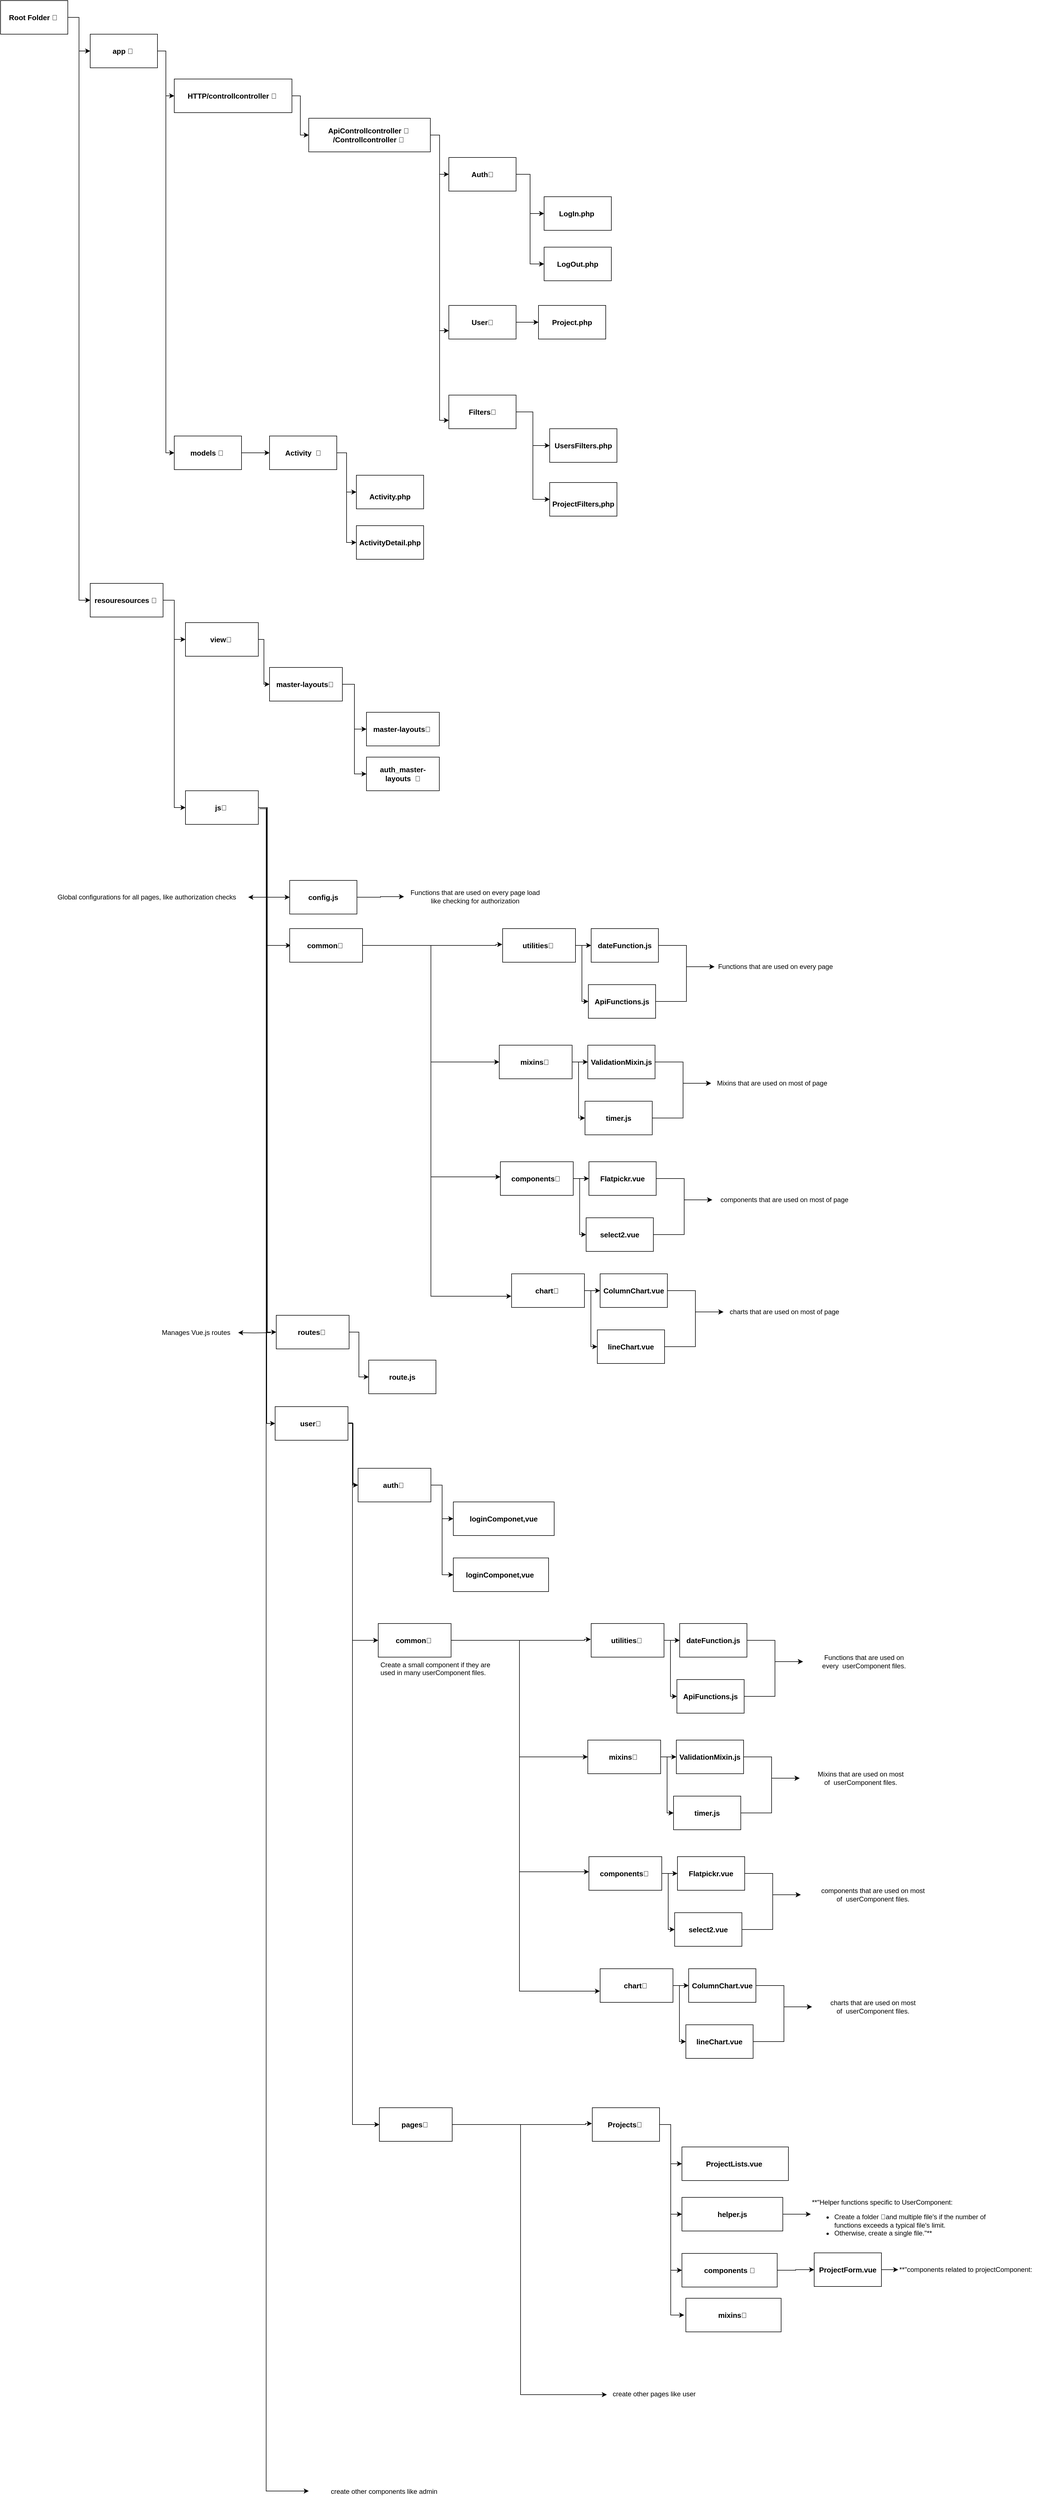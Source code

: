 <mxfile version="26.0.8">
  <diagram id="prtHgNgQTEPvFCAcTncT" name="Page-1">
    <mxGraphModel dx="5400" dy="1114" grid="1" gridSize="2" guides="1" tooltips="1" connect="1" arrows="1" fold="1" page="1" pageScale="1" pageWidth="3300" pageHeight="4681" math="0" shadow="0">
      <root>
        <mxCell id="0" />
        <mxCell id="1" parent="0" />
        <mxCell id="lq_KwzALy4mEFFKOUM1--133" value="&lt;span&gt;&lt;font&gt;Root Folder 📂&amp;nbsp;&lt;/font&gt;&lt;/span&gt;" style="rounded=0;whiteSpace=wrap;html=1;fontStyle=1;fontSize=13;" parent="1" vertex="1">
          <mxGeometry x="-3144" y="40" width="120" height="60" as="geometry" />
        </mxCell>
        <mxCell id="lq_KwzALy4mEFFKOUM1--134" value="" style="edgeStyle=elbowEdgeStyle;rounded=0;orthogonalLoop=1;jettySize=auto;html=1;fontStyle=1;fontSize=13;" parent="1" source="lq_KwzALy4mEFFKOUM1--133" target="lq_KwzALy4mEFFKOUM1--135" edge="1">
          <mxGeometry relative="1" as="geometry" />
        </mxCell>
        <mxCell id="lq_KwzALy4mEFFKOUM1--135" value="&lt;span&gt;&lt;font&gt;app 📂&amp;nbsp;&lt;/font&gt;&lt;/span&gt;" style="rounded=0;whiteSpace=wrap;html=1;fontStyle=1;fontSize=13;" parent="1" vertex="1">
          <mxGeometry x="-2984" y="100" width="120" height="60" as="geometry" />
        </mxCell>
        <mxCell id="lq_KwzALy4mEFFKOUM1--136" value="" style="edgeStyle=elbowEdgeStyle;rounded=0;orthogonalLoop=1;jettySize=auto;html=1;fontStyle=1;fontSize=13;" parent="1" source="lq_KwzALy4mEFFKOUM1--133" target="lq_KwzALy4mEFFKOUM1--137" edge="1">
          <mxGeometry relative="1" as="geometry" />
        </mxCell>
        <mxCell id="lq_KwzALy4mEFFKOUM1--137" value="&lt;span&gt;&lt;font&gt;resouresources 📂&amp;nbsp;&lt;/font&gt;&lt;/span&gt;" style="rounded=0;whiteSpace=wrap;html=1;fontStyle=1;fontSize=13;" parent="1" vertex="1">
          <mxGeometry x="-2984" y="1080" width="130" height="60" as="geometry" />
        </mxCell>
        <mxCell id="lq_KwzALy4mEFFKOUM1--138" value="" style="edgeStyle=elbowEdgeStyle;rounded=0;orthogonalLoop=1;jettySize=auto;html=1;fontStyle=1;fontSize=13;" parent="1" source="lq_KwzALy4mEFFKOUM1--135" target="lq_KwzALy4mEFFKOUM1--139" edge="1">
          <mxGeometry relative="1" as="geometry">
            <mxPoint x="-1896" y="760" as="sourcePoint" />
          </mxGeometry>
        </mxCell>
        <mxCell id="lq_KwzALy4mEFFKOUM1--139" value="&lt;span&gt;&lt;font&gt;HTTP/controllcontroller 📂&amp;nbsp;&lt;/font&gt;&lt;/span&gt;" style="rounded=0;whiteSpace=wrap;html=1;fontStyle=1;fontSize=13;" parent="1" vertex="1">
          <mxGeometry x="-2834" y="180" width="210" height="60" as="geometry" />
        </mxCell>
        <mxCell id="lq_KwzALy4mEFFKOUM1--140" value="" style="edgeStyle=elbowEdgeStyle;rounded=0;orthogonalLoop=1;jettySize=auto;html=1;fontStyle=1;fontSize=13;" parent="1" source="lq_KwzALy4mEFFKOUM1--135" target="lq_KwzALy4mEFFKOUM1--142" edge="1">
          <mxGeometry relative="1" as="geometry">
            <mxPoint x="-1809" y="760" as="sourcePoint" />
          </mxGeometry>
        </mxCell>
        <mxCell id="lq_KwzALy4mEFFKOUM1--141" value="" style="edgeStyle=orthogonalEdgeStyle;rounded=0;orthogonalLoop=1;jettySize=auto;html=1;fontStyle=1;fontSize=13;" parent="1" source="lq_KwzALy4mEFFKOUM1--142" target="lq_KwzALy4mEFFKOUM1--174" edge="1">
          <mxGeometry relative="1" as="geometry" />
        </mxCell>
        <mxCell id="lq_KwzALy4mEFFKOUM1--142" value="&lt;span&gt;&lt;font&gt;models 📂&amp;nbsp;&lt;/font&gt;&lt;/span&gt;" style="rounded=0;whiteSpace=wrap;html=1;fontStyle=1;fontSize=13;" parent="1" vertex="1">
          <mxGeometry x="-2834" y="817" width="120" height="60" as="geometry" />
        </mxCell>
        <mxCell id="lq_KwzALy4mEFFKOUM1--143" value="" style="edgeStyle=elbowEdgeStyle;rounded=0;orthogonalLoop=1;jettySize=auto;html=1;fontStyle=1;fontSize=13;" parent="1" source="lq_KwzALy4mEFFKOUM1--137" target="lq_KwzALy4mEFFKOUM1--144" edge="1">
          <mxGeometry relative="1" as="geometry">
            <mxPoint x="-1689" y="760" as="sourcePoint" />
          </mxGeometry>
        </mxCell>
        <mxCell id="uV1UAqFPhxOBvdPx5qt4-15" value="" style="edgeStyle=elbowEdgeStyle;rounded=0;orthogonalLoop=1;jettySize=auto;html=1;fontStyle=1;fontSize=13;" parent="1" source="lq_KwzALy4mEFFKOUM1--144" target="uV1UAqFPhxOBvdPx5qt4-14" edge="1">
          <mxGeometry relative="1" as="geometry">
            <Array as="points">
              <mxPoint x="-2668" y="1562" />
            </Array>
          </mxGeometry>
        </mxCell>
        <mxCell id="lq_KwzALy4mEFFKOUM1--144" value="&lt;span&gt;&lt;font&gt;js📂&amp;nbsp;&lt;/font&gt;&lt;/span&gt;" style="rounded=0;whiteSpace=wrap;html=1;fontStyle=1;fontSize=13;" parent="1" vertex="1">
          <mxGeometry x="-2814" y="1450" width="130" height="60" as="geometry" />
        </mxCell>
        <mxCell id="lq_KwzALy4mEFFKOUM1--145" value="" style="edgeStyle=elbowEdgeStyle;rounded=0;orthogonalLoop=1;jettySize=auto;html=1;fontStyle=1;fontSize=13;" parent="1" source="lq_KwzALy4mEFFKOUM1--137" target="lq_KwzALy4mEFFKOUM1--146" edge="1">
          <mxGeometry relative="1" as="geometry">
            <mxPoint x="-1689" y="760" as="sourcePoint" />
          </mxGeometry>
        </mxCell>
        <mxCell id="lq_KwzALy4mEFFKOUM1--146" value="&lt;span&gt;&lt;font&gt;view📂&amp;nbsp;&lt;/font&gt;&lt;/span&gt;" style="rounded=0;whiteSpace=wrap;html=1;fontStyle=1;fontSize=13;" parent="1" vertex="1">
          <mxGeometry x="-2814" y="1150" width="130" height="60" as="geometry" />
        </mxCell>
        <mxCell id="lq_KwzALy4mEFFKOUM1--147" value="" style="edgeStyle=elbowEdgeStyle;rounded=0;orthogonalLoop=1;jettySize=auto;html=1;fontStyle=1;fontSize=13;" parent="1" source="lq_KwzALy4mEFFKOUM1--146" target="lq_KwzALy4mEFFKOUM1--148" edge="1">
          <mxGeometry relative="1" as="geometry">
            <mxPoint x="-1464" y="840" as="sourcePoint" />
          </mxGeometry>
        </mxCell>
        <mxCell id="lq_KwzALy4mEFFKOUM1--148" value="&lt;span&gt;&lt;font&gt;master-layouts📂&amp;nbsp;&lt;/font&gt;&lt;/span&gt;" style="rounded=0;whiteSpace=wrap;html=1;fontStyle=1;fontSize=13;" parent="1" vertex="1">
          <mxGeometry x="-2664" y="1230" width="130" height="60" as="geometry" />
        </mxCell>
        <mxCell id="lq_KwzALy4mEFFKOUM1--149" value="" style="edgeStyle=elbowEdgeStyle;rounded=0;orthogonalLoop=1;jettySize=auto;html=1;fontStyle=1;fontSize=13;" parent="1" source="lq_KwzALy4mEFFKOUM1--148" target="lq_KwzALy4mEFFKOUM1--150" edge="1">
          <mxGeometry relative="1" as="geometry">
            <mxPoint x="-1386" y="970" as="sourcePoint" />
          </mxGeometry>
        </mxCell>
        <mxCell id="lq_KwzALy4mEFFKOUM1--150" value="&lt;span&gt;&lt;font&gt;auth_master-layouts&amp;nbsp;&amp;nbsp;&lt;/font&gt;&lt;/span&gt;&lt;span&gt;&lt;font&gt;📂&lt;/font&gt;&lt;/span&gt;" style="rounded=0;whiteSpace=wrap;html=1;fontStyle=1;fontSize=13;" parent="1" vertex="1">
          <mxGeometry x="-2491" y="1390" width="130" height="60" as="geometry" />
        </mxCell>
        <mxCell id="lq_KwzALy4mEFFKOUM1--151" value="" style="edgeStyle=elbowEdgeStyle;rounded=0;orthogonalLoop=1;jettySize=auto;html=1;fontStyle=1;fontSize=13;" parent="1" source="lq_KwzALy4mEFFKOUM1--148" target="lq_KwzALy4mEFFKOUM1--152" edge="1">
          <mxGeometry relative="1" as="geometry">
            <mxPoint x="-1386" y="970" as="sourcePoint" />
          </mxGeometry>
        </mxCell>
        <mxCell id="lq_KwzALy4mEFFKOUM1--152" value="&lt;span&gt;&lt;font&gt;master-layouts📂&amp;nbsp;&lt;/font&gt;&lt;/span&gt;" style="rounded=0;whiteSpace=wrap;html=1;fontStyle=1;fontSize=13;" parent="1" vertex="1">
          <mxGeometry x="-2491" y="1310" width="130" height="60" as="geometry" />
        </mxCell>
        <mxCell id="lq_KwzALy4mEFFKOUM1--153" value="" style="edgeStyle=elbowEdgeStyle;rounded=0;orthogonalLoop=1;jettySize=auto;html=1;fontStyle=1;fontSize=13;" parent="1" source="lq_KwzALy4mEFFKOUM1--144" target="lq_KwzALy4mEFFKOUM1--155" edge="1">
          <mxGeometry relative="1" as="geometry">
            <mxPoint x="-1014" y="820" as="sourcePoint" />
          </mxGeometry>
        </mxCell>
        <mxCell id="lq_KwzALy4mEFFKOUM1--155" value="&lt;span&gt;&lt;font&gt;user📂&amp;nbsp;&lt;/font&gt;&lt;/span&gt;" style="rounded=0;whiteSpace=wrap;html=1;fontStyle=1;fontSize=13;" parent="1" vertex="1">
          <mxGeometry x="-2654" y="2549" width="130" height="60" as="geometry" />
        </mxCell>
        <mxCell id="lq_KwzALy4mEFFKOUM1--156" value="" style="edgeStyle=elbowEdgeStyle;rounded=0;orthogonalLoop=1;jettySize=auto;html=1;exitX=1;exitY=0.5;exitDx=0;exitDy=0;fontStyle=1;fontSize=13;" parent="1" source="lq_KwzALy4mEFFKOUM1--144" target="lq_KwzALy4mEFFKOUM1--158" edge="1">
          <mxGeometry relative="1" as="geometry">
            <mxPoint x="-1014" y="820" as="sourcePoint" />
          </mxGeometry>
        </mxCell>
        <mxCell id="lq_KwzALy4mEFFKOUM1--157" value="" style="edgeStyle=elbowEdgeStyle;rounded=0;orthogonalLoop=1;jettySize=auto;html=1;fontStyle=1;fontSize=13;" parent="1" source="lq_KwzALy4mEFFKOUM1--158" target="lq_KwzALy4mEFFKOUM1--195" edge="1">
          <mxGeometry relative="1" as="geometry" />
        </mxCell>
        <mxCell id="lq_KwzALy4mEFFKOUM1--158" value="&lt;span&gt;&lt;font&gt;routes📂&amp;nbsp;&lt;/font&gt;&lt;/span&gt;" style="rounded=0;whiteSpace=wrap;html=1;fontStyle=1;fontSize=13;" parent="1" vertex="1">
          <mxGeometry x="-2652" y="2386" width="130" height="60" as="geometry" />
        </mxCell>
        <mxCell id="lq_KwzALy4mEFFKOUM1--160" value="" style="edgeStyle=elbowEdgeStyle;rounded=0;orthogonalLoop=1;jettySize=auto;html=1;fontStyle=1;fontSize=13;" parent="1" source="lq_KwzALy4mEFFKOUM1--161" target="lq_KwzALy4mEFFKOUM1--196" edge="1">
          <mxGeometry relative="1" as="geometry" />
        </mxCell>
        <mxCell id="lq_KwzALy4mEFFKOUM1--162" value="" style="edgeStyle=elbowEdgeStyle;rounded=0;orthogonalLoop=1;jettySize=auto;html=1;fontStyle=1;fontSize=13;" parent="1" source="lq_KwzALy4mEFFKOUM1--155" target="lq_KwzALy4mEFFKOUM1--164" edge="1">
          <mxGeometry relative="1" as="geometry">
            <mxPoint x="-2573" y="3149" as="sourcePoint" />
          </mxGeometry>
        </mxCell>
        <mxCell id="lq_KwzALy4mEFFKOUM1--163" value="" style="edgeStyle=elbowEdgeStyle;rounded=0;orthogonalLoop=1;jettySize=auto;html=1;fontStyle=1;fontSize=13;" parent="1" source="lq_KwzALy4mEFFKOUM1--164" target="lq_KwzALy4mEFFKOUM1--197" edge="1">
          <mxGeometry relative="1" as="geometry" />
        </mxCell>
        <mxCell id="lq_KwzALy4mEFFKOUM1--164" value="&lt;span&gt;&lt;font&gt;auth📂&amp;nbsp;&lt;/font&gt;&lt;/span&gt;" style="rounded=0;whiteSpace=wrap;html=1;fontStyle=1;fontSize=13;" parent="1" vertex="1">
          <mxGeometry x="-2506" y="2659" width="130" height="60" as="geometry" />
        </mxCell>
        <mxCell id="lq_KwzALy4mEFFKOUM1--165" value="" style="edgeStyle=orthogonalEdgeStyle;rounded=0;orthogonalLoop=1;jettySize=auto;html=1;fontStyle=1;fontSize=13;" parent="1" source="lq_KwzALy4mEFFKOUM1--164" target="lq_KwzALy4mEFFKOUM1--166" edge="1">
          <mxGeometry relative="1" as="geometry">
            <mxPoint x="-2941" y="3249" as="sourcePoint" />
          </mxGeometry>
        </mxCell>
        <mxCell id="lq_KwzALy4mEFFKOUM1--166" value="&lt;span&gt;&lt;font&gt;loginComponet,vue&lt;/font&gt;&lt;/span&gt;" style="rounded=0;whiteSpace=wrap;html=1;fontStyle=1;fontSize=13;" parent="1" vertex="1">
          <mxGeometry x="-2336" y="2719" width="180" height="60" as="geometry" />
        </mxCell>
        <mxCell id="lq_KwzALy4mEFFKOUM1--200" value="" style="edgeStyle=elbowEdgeStyle;rounded=0;orthogonalLoop=1;jettySize=auto;html=1;entryX=0;entryY=0.5;entryDx=0;entryDy=0;fontStyle=1;fontSize=13;" parent="1" source="lq_KwzALy4mEFFKOUM1--170" target="lq_KwzALy4mEFFKOUM1--184" edge="1">
          <mxGeometry relative="1" as="geometry">
            <mxPoint x="-2248.5" y="280" as="targetPoint" />
          </mxGeometry>
        </mxCell>
        <mxCell id="lq_KwzALy4mEFFKOUM1--170" value="&lt;span&gt;&lt;font&gt;ApiControllcontroller 📂&amp;nbsp;&lt;/font&gt;&lt;/span&gt;&lt;div&gt;&lt;span&gt;&lt;font&gt;/Controllcontroller 📂&amp;nbsp;&lt;/font&gt;&lt;/span&gt;&lt;/div&gt;" style="rounded=0;whiteSpace=wrap;html=1;fontStyle=1;fontSize=13;" parent="1" vertex="1">
          <mxGeometry x="-2594" y="250" width="217" height="60" as="geometry" />
        </mxCell>
        <mxCell id="lq_KwzALy4mEFFKOUM1--171" value="" style="edgeStyle=elbowEdgeStyle;rounded=0;orthogonalLoop=1;jettySize=auto;html=1;fontStyle=1;fontSize=13;" parent="1" source="lq_KwzALy4mEFFKOUM1--139" target="lq_KwzALy4mEFFKOUM1--170" edge="1">
          <mxGeometry relative="1" as="geometry">
            <mxPoint x="-1994" y="855" as="sourcePoint" />
          </mxGeometry>
        </mxCell>
        <mxCell id="lq_KwzALy4mEFFKOUM1--173" value="" style="edgeStyle=elbowEdgeStyle;rounded=0;orthogonalLoop=1;jettySize=auto;html=1;fontStyle=1;fontSize=13;" parent="1" source="lq_KwzALy4mEFFKOUM1--174" target="lq_KwzALy4mEFFKOUM1--177" edge="1">
          <mxGeometry relative="1" as="geometry" />
        </mxCell>
        <mxCell id="lq_KwzALy4mEFFKOUM1--174" value="Activity&amp;nbsp;&lt;span&gt;&lt;font&gt;&amp;nbsp;📂&lt;/font&gt;&lt;/span&gt;" style="whiteSpace=wrap;html=1;rounded=0;fontStyle=1;fontSize=13;" parent="1" vertex="1">
          <mxGeometry x="-2664" y="817" width="120" height="60" as="geometry" />
        </mxCell>
        <mxCell id="lq_KwzALy4mEFFKOUM1--175" value="" style="edgeStyle=elbowEdgeStyle;rounded=0;orthogonalLoop=1;jettySize=auto;html=1;fontStyle=1;fontSize=13;" parent="1" source="lq_KwzALy4mEFFKOUM1--174" target="lq_KwzALy4mEFFKOUM1--176" edge="1">
          <mxGeometry relative="1" as="geometry">
            <mxPoint x="-2051" y="1217" as="sourcePoint" />
            <mxPoint x="-1961" y="1307" as="targetPoint" />
          </mxGeometry>
        </mxCell>
        <mxCell id="lq_KwzALy4mEFFKOUM1--176" value="ActivityDetail.php" style="whiteSpace=wrap;html=1;rounded=0;fontStyle=1;fontSize=13;" parent="1" vertex="1">
          <mxGeometry x="-2509" y="977" width="120" height="60" as="geometry" />
        </mxCell>
        <mxCell id="lq_KwzALy4mEFFKOUM1--177" value="&lt;br&gt;&lt;span style=&quot;color: rgb(0, 0, 0); font-family: Helvetica; font-style: normal; font-variant-ligatures: normal; font-variant-caps: normal; letter-spacing: normal; orphans: 2; text-align: center; text-indent: 0px; text-transform: none; widows: 2; word-spacing: 0px; -webkit-text-stroke-width: 0px; white-space: normal; background-color: rgb(251, 251, 251); text-decoration-thickness: initial; text-decoration-style: initial; text-decoration-color: initial; float: none; display: inline !important;&quot;&gt;Activity&lt;/span&gt;.php" style="whiteSpace=wrap;html=1;rounded=0;fontStyle=1;fontSize=13;" parent="1" vertex="1">
          <mxGeometry x="-2509" y="887" width="120" height="60" as="geometry" />
        </mxCell>
        <mxCell id="lq_KwzALy4mEFFKOUM1--181" value="" style="edgeStyle=elbowEdgeStyle;rounded=0;orthogonalLoop=1;jettySize=auto;html=1;fontStyle=1;fontSize=13;" parent="1" source="lq_KwzALy4mEFFKOUM1--184" target="lq_KwzALy4mEFFKOUM1--188" edge="1">
          <mxGeometry relative="1" as="geometry" />
        </mxCell>
        <mxCell id="lq_KwzALy4mEFFKOUM1--182" value="" style="edgeStyle=elbowEdgeStyle;rounded=0;orthogonalLoop=1;jettySize=auto;html=1;fontStyle=1;fontSize=13;" parent="1" source="lq_KwzALy4mEFFKOUM1--184" target="lq_KwzALy4mEFFKOUM1--189" edge="1">
          <mxGeometry relative="1" as="geometry" />
        </mxCell>
        <mxCell id="lq_KwzALy4mEFFKOUM1--184" value="Auth&lt;span&gt;&lt;font&gt;📂&lt;/font&gt;&lt;/span&gt;" style="whiteSpace=wrap;html=1;rounded=0;fontStyle=1;fontSize=13;" parent="1" vertex="1">
          <mxGeometry x="-2344" y="320" width="120" height="60" as="geometry" />
        </mxCell>
        <mxCell id="lq_KwzALy4mEFFKOUM1--188" value="LogIn.php&amp;nbsp;" style="whiteSpace=wrap;html=1;rounded=0;fontStyle=1;fontSize=13;" parent="1" vertex="1">
          <mxGeometry x="-2174" y="390" width="120" height="60" as="geometry" />
        </mxCell>
        <mxCell id="lq_KwzALy4mEFFKOUM1--189" value="LogOut.php" style="whiteSpace=wrap;html=1;rounded=0;fontStyle=1;fontSize=13;" parent="1" vertex="1">
          <mxGeometry x="-2174" y="480" width="120" height="60" as="geometry" />
        </mxCell>
        <mxCell id="lq_KwzALy4mEFFKOUM1--192" value="" style="edgeStyle=orthogonalEdgeStyle;rounded=0;orthogonalLoop=1;jettySize=auto;html=1;fontStyle=1;fontSize=13;" parent="1" source="lq_KwzALy4mEFFKOUM1--193" target="lq_KwzALy4mEFFKOUM1--194" edge="1">
          <mxGeometry relative="1" as="geometry" />
        </mxCell>
        <mxCell id="lq_KwzALy4mEFFKOUM1--193" value="User&lt;span&gt;&lt;font&gt;📂&lt;/font&gt;&lt;/span&gt;" style="whiteSpace=wrap;html=1;rounded=0;fontStyle=1;fontSize=13;" parent="1" vertex="1">
          <mxGeometry x="-2344" y="584" width="120" height="60" as="geometry" />
        </mxCell>
        <mxCell id="lq_KwzALy4mEFFKOUM1--194" value="Project.php" style="whiteSpace=wrap;html=1;rounded=0;fontStyle=1;fontSize=13;" parent="1" vertex="1">
          <mxGeometry x="-2184" y="584" width="120" height="60" as="geometry" />
        </mxCell>
        <mxCell id="lq_KwzALy4mEFFKOUM1--195" value="route.js" style="whiteSpace=wrap;html=1;rounded=0;fontStyle=1;fontSize=13;" parent="1" vertex="1">
          <mxGeometry x="-2487" y="2466" width="120" height="60" as="geometry" />
        </mxCell>
        <mxCell id="S26tQoGXGhrX6s-w-ayf-17" value="" style="edgeStyle=elbowEdgeStyle;rounded=0;orthogonalLoop=1;jettySize=auto;html=1;exitX=1;exitY=0.5;exitDx=0;exitDy=0;" parent="1" source="lq_KwzALy4mEFFKOUM1--196" edge="1">
          <mxGeometry relative="1" as="geometry">
            <mxPoint x="-1971" y="1826" as="sourcePoint" />
            <mxPoint x="-1870" y="1764" as="targetPoint" />
            <Array as="points">
              <mxPoint x="-1920" y="1796" />
            </Array>
          </mxGeometry>
        </mxCell>
        <mxCell id="lq_KwzALy4mEFFKOUM1--196" value="ApiFunctions.js" style="whiteSpace=wrap;html=1;rounded=0;fontStyle=1;fontSize=13;" parent="1" vertex="1">
          <mxGeometry x="-2095" y="1796" width="120" height="60" as="geometry" />
        </mxCell>
        <mxCell id="lq_KwzALy4mEFFKOUM1--197" value="&lt;span&gt;&lt;font&gt;loginComponet,vue&amp;nbsp;&lt;/font&gt;&lt;/span&gt;" style="whiteSpace=wrap;html=1;rounded=0;fontStyle=1;fontSize=13;" parent="1" vertex="1">
          <mxGeometry x="-2336" y="2819" width="170" height="60" as="geometry" />
        </mxCell>
        <mxCell id="lq_KwzALy4mEFFKOUM1--201" value="" style="edgeStyle=elbowEdgeStyle;rounded=0;orthogonalLoop=1;jettySize=auto;html=1;entryX=0;entryY=0.75;entryDx=0;entryDy=0;exitX=1;exitY=0.5;exitDx=0;exitDy=0;fontStyle=1;fontSize=13;" parent="1" source="lq_KwzALy4mEFFKOUM1--170" target="lq_KwzALy4mEFFKOUM1--193" edge="1">
          <mxGeometry relative="1" as="geometry">
            <mxPoint x="-2367" y="290" as="sourcePoint" />
            <mxPoint x="-2334" y="360" as="targetPoint" />
          </mxGeometry>
        </mxCell>
        <mxCell id="lq_KwzALy4mEFFKOUM1--205" value="" style="edgeStyle=orthogonalEdgeStyle;rounded=0;orthogonalLoop=1;jettySize=auto;html=1;fontStyle=1;fontSize=13;" parent="1" source="lq_KwzALy4mEFFKOUM1--202" target="lq_KwzALy4mEFFKOUM1--203" edge="1">
          <mxGeometry relative="1" as="geometry" />
        </mxCell>
        <mxCell id="lq_KwzALy4mEFFKOUM1--202" value="Filters&lt;span&gt;&lt;font&gt;📂&lt;/font&gt;&lt;/span&gt;" style="whiteSpace=wrap;html=1;rounded=0;fontStyle=1;fontSize=13;" parent="1" vertex="1">
          <mxGeometry x="-2344" y="744" width="120" height="60" as="geometry" />
        </mxCell>
        <mxCell id="lq_KwzALy4mEFFKOUM1--207" value="" style="edgeStyle=elbowEdgeStyle;rounded=0;orthogonalLoop=1;jettySize=auto;html=1;exitX=1;exitY=0.5;exitDx=0;exitDy=0;fontStyle=1;fontSize=13;" parent="1" source="lq_KwzALy4mEFFKOUM1--202" target="lq_KwzALy4mEFFKOUM1--206" edge="1">
          <mxGeometry relative="1" as="geometry" />
        </mxCell>
        <mxCell id="lq_KwzALy4mEFFKOUM1--203" value="UsersFilters&lt;span&gt;&lt;span&gt;.php&lt;/span&gt;&lt;/span&gt;" style="whiteSpace=wrap;html=1;rounded=0;fontStyle=1;fontSize=13;" parent="1" vertex="1">
          <mxGeometry x="-2164" y="804" width="120" height="60" as="geometry" />
        </mxCell>
        <mxCell id="lq_KwzALy4mEFFKOUM1--204" value="" style="edgeStyle=elbowEdgeStyle;rounded=0;orthogonalLoop=1;jettySize=auto;html=1;entryX=0;entryY=0.75;entryDx=0;entryDy=0;fontStyle=1;fontSize=13;" parent="1" target="lq_KwzALy4mEFFKOUM1--202" edge="1">
          <mxGeometry relative="1" as="geometry">
            <mxPoint x="-2377" y="280" as="sourcePoint" />
            <mxPoint x="-2334" y="520" as="targetPoint" />
          </mxGeometry>
        </mxCell>
        <mxCell id="lq_KwzALy4mEFFKOUM1--206" value="&lt;br&gt;&lt;span style=&quot;color: rgb(0, 0, 0); font-family: Helvetica; font-style: normal; font-variant-ligatures: normal; font-variant-caps: normal; letter-spacing: normal; orphans: 2; text-align: center; text-indent: 0px; text-transform: none; widows: 2; word-spacing: 0px; -webkit-text-stroke-width: 0px; white-space: normal; background-color: rgb(251, 251, 251); text-decoration-thickness: initial; text-decoration-style: initial; text-decoration-color: initial; float: none; display: inline !important;&quot;&gt;ProjectFilters,&lt;/span&gt;&lt;span style=&quot;color: rgb(0, 0, 0); font-family: Helvetica; font-style: normal; font-variant-ligatures: normal; font-variant-caps: normal; letter-spacing: normal; orphans: 2; text-align: center; text-indent: 0px; text-transform: none; widows: 2; word-spacing: 0px; -webkit-text-stroke-width: 0px; white-space: normal; background-color: rgb(251, 251, 251); text-decoration-thickness: initial; text-decoration-style: initial; text-decoration-color: initial; float: none; display: inline !important;&quot;&gt;&lt;span&gt;php&lt;/span&gt;&lt;/span&gt;" style="whiteSpace=wrap;html=1;rounded=0;fontStyle=1;fontSize=13;" parent="1" vertex="1">
          <mxGeometry x="-2164" y="900" width="120" height="60" as="geometry" />
        </mxCell>
        <mxCell id="lq_KwzALy4mEFFKOUM1--211" value="" style="edgeStyle=elbowEdgeStyle;rounded=0;orthogonalLoop=1;jettySize=auto;html=1;fontStyle=1;fontSize=13;" parent="1" edge="1">
          <mxGeometry relative="1" as="geometry">
            <mxPoint x="-2684" y="1480" as="sourcePoint" />
            <mxPoint x="-2626" y="1726" as="targetPoint" />
            <Array as="points">
              <mxPoint x="-2668" y="1602" />
            </Array>
          </mxGeometry>
        </mxCell>
        <mxCell id="uV1UAqFPhxOBvdPx5qt4-17" value="" style="edgeStyle=orthogonalEdgeStyle;rounded=0;orthogonalLoop=1;jettySize=auto;html=1;fontStyle=1;fontSize=13;" parent="1" source="lq_KwzALy4mEFFKOUM1--161" target="uV1UAqFPhxOBvdPx5qt4-16" edge="1">
          <mxGeometry relative="1" as="geometry" />
        </mxCell>
        <mxCell id="S26tQoGXGhrX6s-w-ayf-1" value="" style="edgeStyle=orthogonalEdgeStyle;rounded=0;orthogonalLoop=1;jettySize=auto;html=1;exitX=0;exitY=0.5;exitDx=0;exitDy=0;" parent="1" source="uV1UAqFPhxOBvdPx5qt4-14" target="RVgy61b1jVMZ8vsgzeTg-11" edge="1">
          <mxGeometry relative="1" as="geometry">
            <mxPoint x="-2658" y="1644" as="sourcePoint" />
            <Array as="points">
              <mxPoint x="-2682" y="1640" />
              <mxPoint x="-2682" y="1640" />
            </Array>
          </mxGeometry>
        </mxCell>
        <mxCell id="lq_KwzALy4mEFFKOUM1--161" value="&lt;span&gt;&lt;font&gt;utilities📂&amp;nbsp;&lt;/font&gt;&lt;/span&gt;" style="rounded=0;whiteSpace=wrap;html=1;fontStyle=1;fontSize=13;" parent="1" vertex="1">
          <mxGeometry x="-2248" y="1696" width="130" height="60" as="geometry" />
        </mxCell>
        <mxCell id="uV1UAqFPhxOBvdPx5qt4-1" value="" style="edgeStyle=elbowEdgeStyle;rounded=0;orthogonalLoop=1;jettySize=auto;html=1;exitX=1;exitY=0.5;exitDx=0;exitDy=0;fontStyle=1;fontSize=13;entryX=0;entryY=0.5;entryDx=0;entryDy=0;" parent="1" source="lq_KwzALy4mEFFKOUM1--155" target="D9qwnbZEZr6baU1JsG3V-162" edge="1">
          <mxGeometry relative="1" as="geometry">
            <mxPoint x="-2524" y="2761" as="sourcePoint" />
            <mxPoint x="-2509" y="3286" as="targetPoint" />
            <Array as="points">
              <mxPoint x="-2516" y="2935" />
            </Array>
          </mxGeometry>
        </mxCell>
        <mxCell id="RVgy61b1jVMZ8vsgzeTg-3" value="" style="edgeStyle=orthogonalEdgeStyle;rounded=0;orthogonalLoop=1;jettySize=auto;html=1;" parent="1" source="uV1UAqFPhxOBvdPx5qt4-14" target="RVgy61b1jVMZ8vsgzeTg-1" edge="1">
          <mxGeometry relative="1" as="geometry" />
        </mxCell>
        <mxCell id="uV1UAqFPhxOBvdPx5qt4-14" value="config.js" style="whiteSpace=wrap;html=1;rounded=0;fontStyle=1;fontSize=13;" parent="1" vertex="1">
          <mxGeometry x="-2628" y="1610" width="120" height="60" as="geometry" />
        </mxCell>
        <mxCell id="S26tQoGXGhrX6s-w-ayf-16" value="" style="edgeStyle=orthogonalEdgeStyle;rounded=0;orthogonalLoop=1;jettySize=auto;html=1;" parent="1" source="uV1UAqFPhxOBvdPx5qt4-16" target="S26tQoGXGhrX6s-w-ayf-15" edge="1">
          <mxGeometry relative="1" as="geometry" />
        </mxCell>
        <mxCell id="uV1UAqFPhxOBvdPx5qt4-16" value="dateFunction.js" style="whiteSpace=wrap;html=1;rounded=0;fontStyle=1;fontSize=13;" parent="1" vertex="1">
          <mxGeometry x="-2090" y="1696" width="120" height="60" as="geometry" />
        </mxCell>
        <mxCell id="RVgy61b1jVMZ8vsgzeTg-1" value="Functions that are used on every page load like checking for authorization" style="text;html=1;align=center;verticalAlign=middle;whiteSpace=wrap;rounded=0;" parent="1" vertex="1">
          <mxGeometry x="-2424" y="1624" width="254" height="30" as="geometry" />
        </mxCell>
        <mxCell id="RVgy61b1jVMZ8vsgzeTg-11" value="Global configurations for all pages, like authorization checks" style="text;html=1;align=center;verticalAlign=middle;whiteSpace=wrap;rounded=0;" parent="1" vertex="1">
          <mxGeometry x="-3064" y="1625" width="362" height="30" as="geometry" />
        </mxCell>
        <mxCell id="S26tQoGXGhrX6s-w-ayf-2" value="" style="edgeStyle=orthogonalEdgeStyle;rounded=0;orthogonalLoop=1;jettySize=auto;html=1;" parent="1" target="S26tQoGXGhrX6s-w-ayf-3" edge="1">
          <mxGeometry relative="1" as="geometry">
            <mxPoint x="-2662" y="2417" as="sourcePoint" />
          </mxGeometry>
        </mxCell>
        <mxCell id="S26tQoGXGhrX6s-w-ayf-3" value="Manages Vue.js routes" style="text;html=1;align=center;verticalAlign=middle;whiteSpace=wrap;rounded=0;" parent="1" vertex="1">
          <mxGeometry x="-2870" y="2402" width="150" height="30" as="geometry" />
        </mxCell>
        <mxCell id="S26tQoGXGhrX6s-w-ayf-15" value="Functions that are used on every page" style="text;html=1;align=center;verticalAlign=middle;whiteSpace=wrap;rounded=0;" parent="1" vertex="1">
          <mxGeometry x="-1870" y="1749" width="218" height="30" as="geometry" />
        </mxCell>
        <mxCell id="S26tQoGXGhrX6s-w-ayf-20" value="&lt;p&gt;Create a small component if they are used in many userComponent files.&lt;/p&gt;" style="text;whiteSpace=wrap;html=1;" parent="1" vertex="1">
          <mxGeometry x="-2468" y="2984" width="212" height="51" as="geometry" />
        </mxCell>
        <mxCell id="D9qwnbZEZr6baU1JsG3V-3" value="" style="edgeStyle=orthogonalEdgeStyle;rounded=0;orthogonalLoop=1;jettySize=auto;html=1;entryX=0;entryY=0.5;entryDx=0;entryDy=0;" parent="1" source="D9qwnbZEZr6baU1JsG3V-1" target="D9qwnbZEZr6baU1JsG3V-8" edge="1">
          <mxGeometry relative="1" as="geometry" />
        </mxCell>
        <mxCell id="D9qwnbZEZr6baU1JsG3V-1" value="&lt;span&gt;&lt;font&gt;common📂&amp;nbsp;&lt;/font&gt;&lt;/span&gt;" style="rounded=0;whiteSpace=wrap;html=1;fontStyle=1;fontSize=13;" parent="1" vertex="1">
          <mxGeometry x="-2628" y="1696" width="130" height="60" as="geometry" />
        </mxCell>
        <mxCell id="D9qwnbZEZr6baU1JsG3V-4" value="" style="edgeStyle=elbowEdgeStyle;rounded=0;orthogonalLoop=1;jettySize=auto;html=1;fontStyle=1;fontSize=13;" parent="1" source="D9qwnbZEZr6baU1JsG3V-8" target="D9qwnbZEZr6baU1JsG3V-6" edge="1">
          <mxGeometry relative="1" as="geometry" />
        </mxCell>
        <mxCell id="D9qwnbZEZr6baU1JsG3V-5" value="" style="edgeStyle=elbowEdgeStyle;rounded=0;orthogonalLoop=1;jettySize=auto;html=1;exitX=1;exitY=0.5;exitDx=0;exitDy=0;" parent="1" source="D9qwnbZEZr6baU1JsG3V-6" edge="1">
          <mxGeometry relative="1" as="geometry">
            <mxPoint x="-1977" y="2034" as="sourcePoint" />
            <mxPoint x="-1876" y="1972" as="targetPoint" />
            <Array as="points">
              <mxPoint x="-1926" y="2004" />
            </Array>
          </mxGeometry>
        </mxCell>
        <mxCell id="D9qwnbZEZr6baU1JsG3V-6" value="timer.js" style="whiteSpace=wrap;html=1;rounded=0;fontStyle=1;fontSize=13;" parent="1" vertex="1">
          <mxGeometry x="-2101" y="2004" width="120" height="60" as="geometry" />
        </mxCell>
        <mxCell id="D9qwnbZEZr6baU1JsG3V-7" value="" style="edgeStyle=orthogonalEdgeStyle;rounded=0;orthogonalLoop=1;jettySize=auto;html=1;fontStyle=1;fontSize=13;" parent="1" source="D9qwnbZEZr6baU1JsG3V-8" target="D9qwnbZEZr6baU1JsG3V-10" edge="1">
          <mxGeometry relative="1" as="geometry" />
        </mxCell>
        <mxCell id="D9qwnbZEZr6baU1JsG3V-8" value="&lt;span&gt;&lt;font&gt;mixins📂&amp;nbsp;&lt;/font&gt;&lt;/span&gt;" style="rounded=0;whiteSpace=wrap;html=1;fontStyle=1;fontSize=13;" parent="1" vertex="1">
          <mxGeometry x="-2254" y="1904" width="130" height="60" as="geometry" />
        </mxCell>
        <mxCell id="D9qwnbZEZr6baU1JsG3V-9" value="" style="edgeStyle=orthogonalEdgeStyle;rounded=0;orthogonalLoop=1;jettySize=auto;html=1;" parent="1" source="D9qwnbZEZr6baU1JsG3V-10" target="D9qwnbZEZr6baU1JsG3V-11" edge="1">
          <mxGeometry relative="1" as="geometry" />
        </mxCell>
        <mxCell id="D9qwnbZEZr6baU1JsG3V-10" value="ValidationMixin.js" style="whiteSpace=wrap;html=1;rounded=0;fontStyle=1;fontSize=13;" parent="1" vertex="1">
          <mxGeometry x="-2096" y="1904" width="120" height="60" as="geometry" />
        </mxCell>
        <mxCell id="D9qwnbZEZr6baU1JsG3V-11" value="Mixins that are used on most of page" style="text;html=1;align=center;verticalAlign=middle;whiteSpace=wrap;rounded=0;" parent="1" vertex="1">
          <mxGeometry x="-1876" y="1957" width="218" height="30" as="geometry" />
        </mxCell>
        <mxCell id="D9qwnbZEZr6baU1JsG3V-12" value="" style="edgeStyle=orthogonalEdgeStyle;rounded=0;orthogonalLoop=1;jettySize=auto;html=1;entryX=-0.005;entryY=0.471;entryDx=0;entryDy=0;entryPerimeter=0;" parent="1" target="lq_KwzALy4mEFFKOUM1--161" edge="1">
          <mxGeometry relative="1" as="geometry">
            <mxPoint x="-2498" y="1726" as="sourcePoint" />
            <mxPoint x="-2250" y="1724" as="targetPoint" />
            <Array as="points">
              <mxPoint x="-2260" y="1726" />
              <mxPoint x="-2260" y="1724" />
            </Array>
          </mxGeometry>
        </mxCell>
        <mxCell id="D9qwnbZEZr6baU1JsG3V-13" value="" style="edgeStyle=elbowEdgeStyle;rounded=0;orthogonalLoop=1;jettySize=auto;html=1;fontStyle=1;fontSize=13;" parent="1" source="D9qwnbZEZr6baU1JsG3V-17" target="D9qwnbZEZr6baU1JsG3V-15" edge="1">
          <mxGeometry relative="1" as="geometry" />
        </mxCell>
        <mxCell id="D9qwnbZEZr6baU1JsG3V-14" value="" style="edgeStyle=elbowEdgeStyle;rounded=0;orthogonalLoop=1;jettySize=auto;html=1;exitX=1;exitY=0.5;exitDx=0;exitDy=0;" parent="1" source="D9qwnbZEZr6baU1JsG3V-15" edge="1">
          <mxGeometry relative="1" as="geometry">
            <mxPoint x="-1975" y="2242" as="sourcePoint" />
            <mxPoint x="-1874" y="2180" as="targetPoint" />
            <Array as="points">
              <mxPoint x="-1924" y="2212" />
            </Array>
          </mxGeometry>
        </mxCell>
        <mxCell id="D9qwnbZEZr6baU1JsG3V-15" value="select2.vue" style="whiteSpace=wrap;html=1;rounded=0;fontStyle=1;fontSize=13;" parent="1" vertex="1">
          <mxGeometry x="-2099" y="2212" width="120" height="60" as="geometry" />
        </mxCell>
        <mxCell id="D9qwnbZEZr6baU1JsG3V-16" value="" style="edgeStyle=orthogonalEdgeStyle;rounded=0;orthogonalLoop=1;jettySize=auto;html=1;fontStyle=1;fontSize=13;" parent="1" source="D9qwnbZEZr6baU1JsG3V-17" target="D9qwnbZEZr6baU1JsG3V-19" edge="1">
          <mxGeometry relative="1" as="geometry" />
        </mxCell>
        <mxCell id="D9qwnbZEZr6baU1JsG3V-17" value="&lt;span&gt;&lt;font&gt;components📂&amp;nbsp;&lt;/font&gt;&lt;/span&gt;" style="rounded=0;whiteSpace=wrap;html=1;fontStyle=1;fontSize=13;" parent="1" vertex="1">
          <mxGeometry x="-2252" y="2112" width="130" height="60" as="geometry" />
        </mxCell>
        <mxCell id="D9qwnbZEZr6baU1JsG3V-18" value="" style="edgeStyle=orthogonalEdgeStyle;rounded=0;orthogonalLoop=1;jettySize=auto;html=1;" parent="1" source="D9qwnbZEZr6baU1JsG3V-19" target="D9qwnbZEZr6baU1JsG3V-20" edge="1">
          <mxGeometry relative="1" as="geometry" />
        </mxCell>
        <mxCell id="D9qwnbZEZr6baU1JsG3V-19" value="Flatpickr.vue" style="whiteSpace=wrap;html=1;rounded=0;fontStyle=1;fontSize=13;" parent="1" vertex="1">
          <mxGeometry x="-2094" y="2112" width="120" height="60" as="geometry" />
        </mxCell>
        <mxCell id="D9qwnbZEZr6baU1JsG3V-20" value="components that are used on most of page" style="text;html=1;align=center;verticalAlign=middle;whiteSpace=wrap;rounded=0;" parent="1" vertex="1">
          <mxGeometry x="-1874" y="2165" width="258" height="30" as="geometry" />
        </mxCell>
        <mxCell id="D9qwnbZEZr6baU1JsG3V-21" value="" style="edgeStyle=orthogonalEdgeStyle;rounded=0;orthogonalLoop=1;jettySize=auto;html=1;entryX=0;entryY=0.5;entryDx=0;entryDy=0;exitX=1;exitY=0.5;exitDx=0;exitDy=0;" parent="1" source="D9qwnbZEZr6baU1JsG3V-1" edge="1">
          <mxGeometry relative="1" as="geometry">
            <mxPoint x="-2496" y="1725" as="sourcePoint" />
            <mxPoint x="-2252" y="2139" as="targetPoint" />
            <Array as="points">
              <mxPoint x="-2376" y="1726" />
              <mxPoint x="-2376" y="2139" />
            </Array>
          </mxGeometry>
        </mxCell>
        <mxCell id="D9qwnbZEZr6baU1JsG3V-22" value="" style="edgeStyle=orthogonalEdgeStyle;rounded=0;orthogonalLoop=1;jettySize=auto;html=1;entryX=-0.003;entryY=0.666;entryDx=0;entryDy=0;entryPerimeter=0;exitX=1;exitY=0.5;exitDx=0;exitDy=0;" parent="1" source="D9qwnbZEZr6baU1JsG3V-1" target="D9qwnbZEZr6baU1JsG3V-36" edge="1">
          <mxGeometry relative="1" as="geometry">
            <mxPoint x="-2504" y="1729" as="sourcePoint" />
            <mxPoint x="-2234" y="2352" as="targetPoint" />
            <Array as="points">
              <mxPoint x="-2376" y="1726" />
              <mxPoint x="-2376" y="2352" />
            </Array>
          </mxGeometry>
        </mxCell>
        <mxCell id="D9qwnbZEZr6baU1JsG3V-32" value="" style="edgeStyle=elbowEdgeStyle;rounded=0;orthogonalLoop=1;jettySize=auto;html=1;fontStyle=1;fontSize=13;" parent="1" source="D9qwnbZEZr6baU1JsG3V-36" target="D9qwnbZEZr6baU1JsG3V-34" edge="1">
          <mxGeometry relative="1" as="geometry" />
        </mxCell>
        <mxCell id="D9qwnbZEZr6baU1JsG3V-33" value="" style="edgeStyle=elbowEdgeStyle;rounded=0;orthogonalLoop=1;jettySize=auto;html=1;exitX=1;exitY=0.5;exitDx=0;exitDy=0;" parent="1" source="D9qwnbZEZr6baU1JsG3V-34" edge="1">
          <mxGeometry relative="1" as="geometry">
            <mxPoint x="-1955" y="2442" as="sourcePoint" />
            <mxPoint x="-1854" y="2380" as="targetPoint" />
            <Array as="points">
              <mxPoint x="-1904" y="2412" />
            </Array>
          </mxGeometry>
        </mxCell>
        <mxCell id="D9qwnbZEZr6baU1JsG3V-34" value="lineChart.vue" style="whiteSpace=wrap;html=1;rounded=0;fontStyle=1;fontSize=13;" parent="1" vertex="1">
          <mxGeometry x="-2079" y="2412" width="120" height="60" as="geometry" />
        </mxCell>
        <mxCell id="D9qwnbZEZr6baU1JsG3V-35" value="" style="edgeStyle=orthogonalEdgeStyle;rounded=0;orthogonalLoop=1;jettySize=auto;html=1;fontStyle=1;fontSize=13;" parent="1" source="D9qwnbZEZr6baU1JsG3V-36" target="D9qwnbZEZr6baU1JsG3V-38" edge="1">
          <mxGeometry relative="1" as="geometry" />
        </mxCell>
        <mxCell id="D9qwnbZEZr6baU1JsG3V-36" value="&lt;span&gt;&lt;font&gt;chart📂&amp;nbsp;&lt;/font&gt;&lt;/span&gt;" style="rounded=0;whiteSpace=wrap;html=1;fontStyle=1;fontSize=13;" parent="1" vertex="1">
          <mxGeometry x="-2232" y="2312" width="130" height="60" as="geometry" />
        </mxCell>
        <mxCell id="D9qwnbZEZr6baU1JsG3V-37" value="" style="edgeStyle=orthogonalEdgeStyle;rounded=0;orthogonalLoop=1;jettySize=auto;html=1;" parent="1" source="D9qwnbZEZr6baU1JsG3V-38" target="D9qwnbZEZr6baU1JsG3V-39" edge="1">
          <mxGeometry relative="1" as="geometry" />
        </mxCell>
        <mxCell id="D9qwnbZEZr6baU1JsG3V-38" value="ColumnChart.vue" style="whiteSpace=wrap;html=1;rounded=0;fontStyle=1;fontSize=13;" parent="1" vertex="1">
          <mxGeometry x="-2074" y="2312" width="120" height="60" as="geometry" />
        </mxCell>
        <mxCell id="D9qwnbZEZr6baU1JsG3V-39" value="charts that are used on most of page" style="text;html=1;align=center;verticalAlign=middle;whiteSpace=wrap;rounded=0;" parent="1" vertex="1">
          <mxGeometry x="-1854" y="2365" width="218" height="30" as="geometry" />
        </mxCell>
        <mxCell id="D9qwnbZEZr6baU1JsG3V-153" value="" style="edgeStyle=elbowEdgeStyle;rounded=0;orthogonalLoop=1;jettySize=auto;html=1;fontStyle=1;fontSize=13;" parent="1" source="D9qwnbZEZr6baU1JsG3V-157" target="D9qwnbZEZr6baU1JsG3V-155" edge="1">
          <mxGeometry relative="1" as="geometry" />
        </mxCell>
        <mxCell id="D9qwnbZEZr6baU1JsG3V-154" value="" style="edgeStyle=elbowEdgeStyle;rounded=0;orthogonalLoop=1;jettySize=auto;html=1;exitX=1;exitY=0.5;exitDx=0;exitDy=0;" parent="1" source="D9qwnbZEZr6baU1JsG3V-155" edge="1">
          <mxGeometry relative="1" as="geometry">
            <mxPoint x="-1813" y="3066" as="sourcePoint" />
            <mxPoint x="-1712" y="3004" as="targetPoint" />
            <Array as="points">
              <mxPoint x="-1762" y="3036" />
            </Array>
          </mxGeometry>
        </mxCell>
        <mxCell id="D9qwnbZEZr6baU1JsG3V-155" value="ApiFunctions.js" style="whiteSpace=wrap;html=1;rounded=0;fontStyle=1;fontSize=13;" parent="1" vertex="1">
          <mxGeometry x="-1937" y="3036" width="120" height="60" as="geometry" />
        </mxCell>
        <mxCell id="D9qwnbZEZr6baU1JsG3V-156" value="" style="edgeStyle=orthogonalEdgeStyle;rounded=0;orthogonalLoop=1;jettySize=auto;html=1;fontStyle=1;fontSize=13;" parent="1" source="D9qwnbZEZr6baU1JsG3V-157" target="D9qwnbZEZr6baU1JsG3V-159" edge="1">
          <mxGeometry relative="1" as="geometry" />
        </mxCell>
        <mxCell id="D9qwnbZEZr6baU1JsG3V-157" value="&lt;span&gt;&lt;font&gt;utilities📂&amp;nbsp;&lt;/font&gt;&lt;/span&gt;" style="rounded=0;whiteSpace=wrap;html=1;fontStyle=1;fontSize=13;" parent="1" vertex="1">
          <mxGeometry x="-2090" y="2936" width="130" height="60" as="geometry" />
        </mxCell>
        <mxCell id="D9qwnbZEZr6baU1JsG3V-158" value="" style="edgeStyle=orthogonalEdgeStyle;rounded=0;orthogonalLoop=1;jettySize=auto;html=1;" parent="1" source="D9qwnbZEZr6baU1JsG3V-159" target="D9qwnbZEZr6baU1JsG3V-160" edge="1">
          <mxGeometry relative="1" as="geometry" />
        </mxCell>
        <mxCell id="D9qwnbZEZr6baU1JsG3V-159" value="dateFunction.js" style="whiteSpace=wrap;html=1;rounded=0;fontStyle=1;fontSize=13;" parent="1" vertex="1">
          <mxGeometry x="-1932" y="2936" width="120" height="60" as="geometry" />
        </mxCell>
        <mxCell id="D9qwnbZEZr6baU1JsG3V-160" value="Functions that are used on every&amp;nbsp;&lt;span style=&quot;text-align: left;&quot;&gt;&amp;nbsp;userComponent files.&lt;/span&gt;" style="text;html=1;align=center;verticalAlign=middle;whiteSpace=wrap;rounded=0;" parent="1" vertex="1">
          <mxGeometry x="-1712" y="2989" width="218" height="30" as="geometry" />
        </mxCell>
        <mxCell id="D9qwnbZEZr6baU1JsG3V-161" value="" style="edgeStyle=orthogonalEdgeStyle;rounded=0;orthogonalLoop=1;jettySize=auto;html=1;entryX=0;entryY=0.5;entryDx=0;entryDy=0;" parent="1" source="D9qwnbZEZr6baU1JsG3V-162" target="D9qwnbZEZr6baU1JsG3V-167" edge="1">
          <mxGeometry relative="1" as="geometry" />
        </mxCell>
        <mxCell id="D9qwnbZEZr6baU1JsG3V-162" value="&lt;span&gt;&lt;font&gt;common📂&amp;nbsp;&lt;/font&gt;&lt;/span&gt;" style="rounded=0;whiteSpace=wrap;html=1;fontStyle=1;fontSize=13;" parent="1" vertex="1">
          <mxGeometry x="-2470" y="2936" width="130" height="60" as="geometry" />
        </mxCell>
        <mxCell id="D9qwnbZEZr6baU1JsG3V-163" value="" style="edgeStyle=elbowEdgeStyle;rounded=0;orthogonalLoop=1;jettySize=auto;html=1;fontStyle=1;fontSize=13;" parent="1" source="D9qwnbZEZr6baU1JsG3V-167" target="D9qwnbZEZr6baU1JsG3V-165" edge="1">
          <mxGeometry relative="1" as="geometry" />
        </mxCell>
        <mxCell id="D9qwnbZEZr6baU1JsG3V-164" value="" style="edgeStyle=elbowEdgeStyle;rounded=0;orthogonalLoop=1;jettySize=auto;html=1;exitX=1;exitY=0.5;exitDx=0;exitDy=0;" parent="1" source="D9qwnbZEZr6baU1JsG3V-165" edge="1">
          <mxGeometry relative="1" as="geometry">
            <mxPoint x="-1819" y="3274" as="sourcePoint" />
            <mxPoint x="-1718" y="3212" as="targetPoint" />
            <Array as="points">
              <mxPoint x="-1768" y="3244" />
            </Array>
          </mxGeometry>
        </mxCell>
        <mxCell id="D9qwnbZEZr6baU1JsG3V-165" value="timer.js" style="whiteSpace=wrap;html=1;rounded=0;fontStyle=1;fontSize=13;" parent="1" vertex="1">
          <mxGeometry x="-1943" y="3244" width="120" height="60" as="geometry" />
        </mxCell>
        <mxCell id="D9qwnbZEZr6baU1JsG3V-166" value="" style="edgeStyle=orthogonalEdgeStyle;rounded=0;orthogonalLoop=1;jettySize=auto;html=1;fontStyle=1;fontSize=13;" parent="1" source="D9qwnbZEZr6baU1JsG3V-167" target="D9qwnbZEZr6baU1JsG3V-169" edge="1">
          <mxGeometry relative="1" as="geometry" />
        </mxCell>
        <mxCell id="D9qwnbZEZr6baU1JsG3V-167" value="&lt;span&gt;&lt;font&gt;mixins📂&amp;nbsp;&lt;/font&gt;&lt;/span&gt;" style="rounded=0;whiteSpace=wrap;html=1;fontStyle=1;fontSize=13;" parent="1" vertex="1">
          <mxGeometry x="-2096" y="3144" width="130" height="60" as="geometry" />
        </mxCell>
        <mxCell id="D9qwnbZEZr6baU1JsG3V-168" value="" style="edgeStyle=orthogonalEdgeStyle;rounded=0;orthogonalLoop=1;jettySize=auto;html=1;" parent="1" source="D9qwnbZEZr6baU1JsG3V-169" target="D9qwnbZEZr6baU1JsG3V-170" edge="1">
          <mxGeometry relative="1" as="geometry" />
        </mxCell>
        <mxCell id="D9qwnbZEZr6baU1JsG3V-169" value="ValidationMixin.js" style="whiteSpace=wrap;html=1;rounded=0;fontStyle=1;fontSize=13;" parent="1" vertex="1">
          <mxGeometry x="-1938" y="3144" width="120" height="60" as="geometry" />
        </mxCell>
        <mxCell id="D9qwnbZEZr6baU1JsG3V-170" value="Mixins that are used on most of&amp;nbsp;&lt;span style=&quot;text-align: left;&quot;&gt;&amp;nbsp;userComponent files.&lt;/span&gt;" style="text;html=1;align=center;verticalAlign=middle;whiteSpace=wrap;rounded=0;" parent="1" vertex="1">
          <mxGeometry x="-1718" y="3197" width="218" height="30" as="geometry" />
        </mxCell>
        <mxCell id="D9qwnbZEZr6baU1JsG3V-171" value="" style="edgeStyle=orthogonalEdgeStyle;rounded=0;orthogonalLoop=1;jettySize=auto;html=1;entryX=-0.005;entryY=0.471;entryDx=0;entryDy=0;entryPerimeter=0;" parent="1" target="D9qwnbZEZr6baU1JsG3V-157" edge="1">
          <mxGeometry relative="1" as="geometry">
            <mxPoint x="-2340" y="2966" as="sourcePoint" />
            <mxPoint x="-2092" y="2964" as="targetPoint" />
            <Array as="points">
              <mxPoint x="-2102" y="2966" />
              <mxPoint x="-2102" y="2964" />
            </Array>
          </mxGeometry>
        </mxCell>
        <mxCell id="D9qwnbZEZr6baU1JsG3V-172" value="" style="edgeStyle=elbowEdgeStyle;rounded=0;orthogonalLoop=1;jettySize=auto;html=1;fontStyle=1;fontSize=13;" parent="1" source="D9qwnbZEZr6baU1JsG3V-176" target="D9qwnbZEZr6baU1JsG3V-174" edge="1">
          <mxGeometry relative="1" as="geometry" />
        </mxCell>
        <mxCell id="D9qwnbZEZr6baU1JsG3V-173" value="" style="edgeStyle=elbowEdgeStyle;rounded=0;orthogonalLoop=1;jettySize=auto;html=1;exitX=1;exitY=0.5;exitDx=0;exitDy=0;" parent="1" source="D9qwnbZEZr6baU1JsG3V-174" edge="1">
          <mxGeometry relative="1" as="geometry">
            <mxPoint x="-1817" y="3482" as="sourcePoint" />
            <mxPoint x="-1716" y="3420" as="targetPoint" />
            <Array as="points">
              <mxPoint x="-1766" y="3452" />
            </Array>
          </mxGeometry>
        </mxCell>
        <mxCell id="D9qwnbZEZr6baU1JsG3V-174" value="select2.vue" style="whiteSpace=wrap;html=1;rounded=0;fontStyle=1;fontSize=13;" parent="1" vertex="1">
          <mxGeometry x="-1941" y="3452" width="120" height="60" as="geometry" />
        </mxCell>
        <mxCell id="D9qwnbZEZr6baU1JsG3V-175" value="" style="edgeStyle=orthogonalEdgeStyle;rounded=0;orthogonalLoop=1;jettySize=auto;html=1;fontStyle=1;fontSize=13;" parent="1" source="D9qwnbZEZr6baU1JsG3V-176" target="D9qwnbZEZr6baU1JsG3V-178" edge="1">
          <mxGeometry relative="1" as="geometry" />
        </mxCell>
        <mxCell id="D9qwnbZEZr6baU1JsG3V-176" value="&lt;span&gt;&lt;font&gt;components📂&amp;nbsp;&lt;/font&gt;&lt;/span&gt;" style="rounded=0;whiteSpace=wrap;html=1;fontStyle=1;fontSize=13;" parent="1" vertex="1">
          <mxGeometry x="-2094" y="3352" width="130" height="60" as="geometry" />
        </mxCell>
        <mxCell id="D9qwnbZEZr6baU1JsG3V-177" value="" style="edgeStyle=orthogonalEdgeStyle;rounded=0;orthogonalLoop=1;jettySize=auto;html=1;" parent="1" source="D9qwnbZEZr6baU1JsG3V-178" target="D9qwnbZEZr6baU1JsG3V-179" edge="1">
          <mxGeometry relative="1" as="geometry" />
        </mxCell>
        <mxCell id="D9qwnbZEZr6baU1JsG3V-178" value="Flatpickr.vue" style="whiteSpace=wrap;html=1;rounded=0;fontStyle=1;fontSize=13;" parent="1" vertex="1">
          <mxGeometry x="-1936" y="3352" width="120" height="60" as="geometry" />
        </mxCell>
        <mxCell id="D9qwnbZEZr6baU1JsG3V-179" value="components that are used on most of&amp;nbsp;&lt;span style=&quot;text-align: left;&quot;&gt;&amp;nbsp;userComponent files.&lt;/span&gt;" style="text;html=1;align=center;verticalAlign=middle;whiteSpace=wrap;rounded=0;" parent="1" vertex="1">
          <mxGeometry x="-1716" y="3405" width="258" height="30" as="geometry" />
        </mxCell>
        <mxCell id="D9qwnbZEZr6baU1JsG3V-180" value="" style="edgeStyle=orthogonalEdgeStyle;rounded=0;orthogonalLoop=1;jettySize=auto;html=1;entryX=0;entryY=0.5;entryDx=0;entryDy=0;exitX=1;exitY=0.5;exitDx=0;exitDy=0;" parent="1" source="D9qwnbZEZr6baU1JsG3V-162" edge="1">
          <mxGeometry relative="1" as="geometry">
            <mxPoint x="-2338" y="2965" as="sourcePoint" />
            <mxPoint x="-2094" y="3379" as="targetPoint" />
            <Array as="points">
              <mxPoint x="-2218" y="2966" />
              <mxPoint x="-2218" y="3379" />
            </Array>
          </mxGeometry>
        </mxCell>
        <mxCell id="D9qwnbZEZr6baU1JsG3V-181" value="" style="edgeStyle=orthogonalEdgeStyle;rounded=0;orthogonalLoop=1;jettySize=auto;html=1;entryX=-0.003;entryY=0.666;entryDx=0;entryDy=0;entryPerimeter=0;exitX=1;exitY=0.5;exitDx=0;exitDy=0;" parent="1" source="D9qwnbZEZr6baU1JsG3V-162" target="D9qwnbZEZr6baU1JsG3V-186" edge="1">
          <mxGeometry relative="1" as="geometry">
            <mxPoint x="-2346" y="2969" as="sourcePoint" />
            <mxPoint x="-2076" y="3592" as="targetPoint" />
            <Array as="points">
              <mxPoint x="-2218" y="2966" />
              <mxPoint x="-2218" y="3592" />
            </Array>
          </mxGeometry>
        </mxCell>
        <mxCell id="D9qwnbZEZr6baU1JsG3V-182" value="" style="edgeStyle=elbowEdgeStyle;rounded=0;orthogonalLoop=1;jettySize=auto;html=1;fontStyle=1;fontSize=13;" parent="1" source="D9qwnbZEZr6baU1JsG3V-186" target="D9qwnbZEZr6baU1JsG3V-184" edge="1">
          <mxGeometry relative="1" as="geometry" />
        </mxCell>
        <mxCell id="D9qwnbZEZr6baU1JsG3V-183" value="" style="edgeStyle=elbowEdgeStyle;rounded=0;orthogonalLoop=1;jettySize=auto;html=1;exitX=1;exitY=0.5;exitDx=0;exitDy=0;" parent="1" source="D9qwnbZEZr6baU1JsG3V-184" edge="1">
          <mxGeometry relative="1" as="geometry">
            <mxPoint x="-1797" y="3682" as="sourcePoint" />
            <mxPoint x="-1696" y="3620" as="targetPoint" />
            <Array as="points">
              <mxPoint x="-1746" y="3652" />
            </Array>
          </mxGeometry>
        </mxCell>
        <mxCell id="D9qwnbZEZr6baU1JsG3V-184" value="lineChart.vue" style="whiteSpace=wrap;html=1;rounded=0;fontStyle=1;fontSize=13;" parent="1" vertex="1">
          <mxGeometry x="-1921" y="3652" width="120" height="60" as="geometry" />
        </mxCell>
        <mxCell id="D9qwnbZEZr6baU1JsG3V-185" value="" style="edgeStyle=orthogonalEdgeStyle;rounded=0;orthogonalLoop=1;jettySize=auto;html=1;fontStyle=1;fontSize=13;" parent="1" source="D9qwnbZEZr6baU1JsG3V-186" target="D9qwnbZEZr6baU1JsG3V-188" edge="1">
          <mxGeometry relative="1" as="geometry" />
        </mxCell>
        <mxCell id="D9qwnbZEZr6baU1JsG3V-186" value="&lt;span&gt;&lt;font&gt;chart📂&amp;nbsp;&lt;/font&gt;&lt;/span&gt;" style="rounded=0;whiteSpace=wrap;html=1;fontStyle=1;fontSize=13;" parent="1" vertex="1">
          <mxGeometry x="-2074" y="3552" width="130" height="60" as="geometry" />
        </mxCell>
        <mxCell id="D9qwnbZEZr6baU1JsG3V-187" value="" style="edgeStyle=orthogonalEdgeStyle;rounded=0;orthogonalLoop=1;jettySize=auto;html=1;" parent="1" source="D9qwnbZEZr6baU1JsG3V-188" target="D9qwnbZEZr6baU1JsG3V-189" edge="1">
          <mxGeometry relative="1" as="geometry" />
        </mxCell>
        <mxCell id="D9qwnbZEZr6baU1JsG3V-188" value="ColumnChart.vue" style="whiteSpace=wrap;html=1;rounded=0;fontStyle=1;fontSize=13;" parent="1" vertex="1">
          <mxGeometry x="-1916" y="3552" width="120" height="60" as="geometry" />
        </mxCell>
        <mxCell id="D9qwnbZEZr6baU1JsG3V-189" value="charts that are used on most of&amp;nbsp;&lt;span style=&quot;text-align: left;&quot;&gt;&amp;nbsp;userComponent files.&lt;/span&gt;" style="text;html=1;align=center;verticalAlign=middle;whiteSpace=wrap;rounded=0;" parent="1" vertex="1">
          <mxGeometry x="-1696" y="3605" width="218" height="30" as="geometry" />
        </mxCell>
        <mxCell id="D9qwnbZEZr6baU1JsG3V-196" value="" style="edgeStyle=elbowEdgeStyle;rounded=0;orthogonalLoop=1;jettySize=auto;html=1;fontStyle=1;fontSize=13;entryX=0;entryY=0.5;entryDx=0;entryDy=0;" parent="1" target="D9qwnbZEZr6baU1JsG3V-223" edge="1">
          <mxGeometry relative="1" as="geometry">
            <mxPoint x="-2523" y="2578" as="sourcePoint" />
            <mxPoint x="-2418" y="4313" as="targetPoint" />
            <Array as="points">
              <mxPoint x="-2516" y="3459" />
            </Array>
          </mxGeometry>
        </mxCell>
        <mxCell id="D9qwnbZEZr6baU1JsG3V-201" value="" style="edgeStyle=elbowEdgeStyle;rounded=0;orthogonalLoop=1;jettySize=auto;html=1;fontStyle=1;fontSize=13;" parent="1" source="D9qwnbZEZr6baU1JsG3V-205" target="D9qwnbZEZr6baU1JsG3V-206" edge="1">
          <mxGeometry relative="1" as="geometry" />
        </mxCell>
        <mxCell id="D9qwnbZEZr6baU1JsG3V-202" value="" style="edgeStyle=elbowEdgeStyle;rounded=0;orthogonalLoop=1;jettySize=auto;html=1;fontStyle=1;fontSize=13;" parent="1" source="D9qwnbZEZr6baU1JsG3V-205" target="D9qwnbZEZr6baU1JsG3V-208" edge="1">
          <mxGeometry relative="1" as="geometry" />
        </mxCell>
        <mxCell id="D9qwnbZEZr6baU1JsG3V-203" value="" style="edgeStyle=elbowEdgeStyle;rounded=0;orthogonalLoop=1;jettySize=auto;html=1;fontStyle=1;fontSize=13;" parent="1" source="D9qwnbZEZr6baU1JsG3V-205" target="D9qwnbZEZr6baU1JsG3V-210" edge="1">
          <mxGeometry relative="1" as="geometry" />
        </mxCell>
        <mxCell id="D9qwnbZEZr6baU1JsG3V-205" value="&lt;br&gt;&lt;span style=&quot;forced-color-adjust: none; color: rgb(0, 0, 0); font-family: Helvetica; font-style: normal; font-variant-ligatures: normal; font-variant-caps: normal; letter-spacing: normal; orphans: 2; text-align: center; text-indent: 0px; text-transform: none; widows: 2; word-spacing: 0px; -webkit-text-stroke-width: 0px; white-space: normal; background-color: rgb(251, 251, 251); text-decoration-thickness: initial; text-decoration-style: initial; text-decoration-color: initial;&quot;&gt;&lt;font style=&quot;forced-color-adjust: none;&quot;&gt;Projects📂&amp;nbsp;&lt;/font&gt;&lt;/span&gt;&lt;div&gt;&lt;br&gt;&lt;/div&gt;" style="whiteSpace=wrap;html=1;rounded=0;fontStyle=1;fontSize=13;" parent="1" vertex="1">
          <mxGeometry x="-2088" y="3800" width="120" height="60" as="geometry" />
        </mxCell>
        <mxCell id="D9qwnbZEZr6baU1JsG3V-206" value="&lt;br&gt;&lt;span style=&quot;forced-color-adjust: none; color: rgb(0, 0, 0); font-family: Helvetica; font-style: normal; font-variant-ligatures: normal; font-variant-caps: normal; letter-spacing: normal; orphans: 2; text-align: center; text-indent: 0px; text-transform: none; widows: 2; word-spacing: 0px; -webkit-text-stroke-width: 0px; white-space: normal; background-color: rgb(251, 251, 251); text-decoration-thickness: initial; text-decoration-style: initial; text-decoration-color: initial;&quot;&gt;&lt;font style=&quot;forced-color-adjust: none;&quot;&gt;ProjectLists.vue&amp;nbsp;&lt;/font&gt;&lt;/span&gt;&lt;div&gt;&lt;br&gt;&lt;/div&gt;" style="whiteSpace=wrap;html=1;rounded=0;fontStyle=1;fontSize=13;" parent="1" vertex="1">
          <mxGeometry x="-1928" y="3870" width="190" height="60" as="geometry" />
        </mxCell>
        <mxCell id="D9qwnbZEZr6baU1JsG3V-207" value="" style="edgeStyle=orthogonalEdgeStyle;rounded=0;orthogonalLoop=1;jettySize=auto;html=1;" parent="1" source="D9qwnbZEZr6baU1JsG3V-208" target="D9qwnbZEZr6baU1JsG3V-214" edge="1">
          <mxGeometry relative="1" as="geometry">
            <Array as="points">
              <mxPoint x="-1714" y="3990" />
              <mxPoint x="-1714" y="3990" />
            </Array>
          </mxGeometry>
        </mxCell>
        <mxCell id="D9qwnbZEZr6baU1JsG3V-208" value="helper.js" style="whiteSpace=wrap;html=1;rounded=0;fontStyle=1;fontSize=13;" parent="1" vertex="1">
          <mxGeometry x="-1928" y="3960" width="180" height="60" as="geometry" />
        </mxCell>
        <mxCell id="D9qwnbZEZr6baU1JsG3V-209" value="" style="edgeStyle=elbowEdgeStyle;rounded=0;orthogonalLoop=1;jettySize=auto;html=1;fontStyle=1;fontSize=13;" parent="1" source="D9qwnbZEZr6baU1JsG3V-210" target="D9qwnbZEZr6baU1JsG3V-212" edge="1">
          <mxGeometry relative="1" as="geometry" />
        </mxCell>
        <mxCell id="D9qwnbZEZr6baU1JsG3V-210" value="components&amp;nbsp;&lt;span&gt;&lt;font&gt;📂&lt;/font&gt;&lt;/span&gt;" style="whiteSpace=wrap;html=1;rounded=0;fontStyle=1;fontSize=13;" parent="1" vertex="1">
          <mxGeometry x="-1928" y="4060" width="170" height="60" as="geometry" />
        </mxCell>
        <mxCell id="D9qwnbZEZr6baU1JsG3V-211" value="" style="edgeStyle=orthogonalEdgeStyle;rounded=0;orthogonalLoop=1;jettySize=auto;html=1;" parent="1" source="D9qwnbZEZr6baU1JsG3V-212" target="D9qwnbZEZr6baU1JsG3V-215" edge="1">
          <mxGeometry relative="1" as="geometry" />
        </mxCell>
        <mxCell id="D9qwnbZEZr6baU1JsG3V-212" value="ProjectForm.vue" style="whiteSpace=wrap;html=1;rounded=0;fontStyle=1;fontSize=13;" parent="1" vertex="1">
          <mxGeometry x="-1692" y="4059" width="120" height="60" as="geometry" />
        </mxCell>
        <mxCell id="D9qwnbZEZr6baU1JsG3V-214" value="&lt;p&gt;**&quot;Helper functions specific to UserComponent:&lt;/p&gt;&lt;ul&gt;&lt;li&gt;Create a folder 📂and multiple file&#39;s if the number of functions exceeds a typical file&#39;s limit.&lt;/li&gt;&lt;li&gt;Otherwise, create a single file.&quot;**&lt;/li&gt;&lt;/ul&gt;" style="text;whiteSpace=wrap;html=1;" parent="1" vertex="1">
          <mxGeometry x="-1698" y="3943" width="316" height="102" as="geometry" />
        </mxCell>
        <mxCell id="D9qwnbZEZr6baU1JsG3V-215" value="&lt;p&gt;**&quot;components related to project&lt;span style=&quot;background-color: transparent; color: light-dark(rgb(0, 0, 0), rgb(255, 255, 255));&quot;&gt;Component:&lt;/span&gt;&lt;/p&gt;" style="text;whiteSpace=wrap;html=1;" parent="1" vertex="1">
          <mxGeometry x="-1542" y="4063" width="252" height="52" as="geometry" />
        </mxCell>
        <mxCell id="D9qwnbZEZr6baU1JsG3V-216" value="mixins📂&amp;nbsp;" style="whiteSpace=wrap;html=1;rounded=0;fontStyle=1;fontSize=13;" parent="1" vertex="1">
          <mxGeometry x="-1921" y="4140" width="170" height="60" as="geometry" />
        </mxCell>
        <mxCell id="D9qwnbZEZr6baU1JsG3V-217" value="" style="edgeStyle=elbowEdgeStyle;rounded=0;orthogonalLoop=1;jettySize=auto;html=1;fontStyle=1;fontSize=13;entryX=0;entryY=0.5;entryDx=0;entryDy=0;exitX=1;exitY=0.5;exitDx=0;exitDy=0;" parent="1" source="D9qwnbZEZr6baU1JsG3V-205" edge="1">
          <mxGeometry relative="1" as="geometry">
            <mxPoint x="-1966" y="3832" as="sourcePoint" />
            <mxPoint x="-1924" y="4170" as="targetPoint" />
            <Array as="points">
              <mxPoint x="-1948" y="4003" />
            </Array>
          </mxGeometry>
        </mxCell>
        <mxCell id="D9qwnbZEZr6baU1JsG3V-218" value="&lt;p&gt;&amp;nbsp;&lt;/p&gt;" style="text;whiteSpace=wrap;html=1;" parent="1" vertex="1">
          <mxGeometry x="-2466" y="3848" width="212" height="51" as="geometry" />
        </mxCell>
        <mxCell id="D9qwnbZEZr6baU1JsG3V-223" value="&lt;span&gt;&lt;font&gt;pages📂&amp;nbsp;&lt;/font&gt;&lt;/span&gt;" style="rounded=0;whiteSpace=wrap;html=1;fontStyle=1;fontSize=13;" parent="1" vertex="1">
          <mxGeometry x="-2468" y="3800" width="130" height="60" as="geometry" />
        </mxCell>
        <mxCell id="D9qwnbZEZr6baU1JsG3V-227" value="" style="edgeStyle=orthogonalEdgeStyle;rounded=0;orthogonalLoop=1;jettySize=auto;html=1;entryX=-0.005;entryY=0.471;entryDx=0;entryDy=0;entryPerimeter=0;" parent="1" edge="1">
          <mxGeometry relative="1" as="geometry">
            <mxPoint x="-2338" y="3830" as="sourcePoint" />
            <mxPoint x="-2088.65" y="3828.26" as="targetPoint" />
            <Array as="points">
              <mxPoint x="-2100" y="3830" />
              <mxPoint x="-2100" y="3828" />
            </Array>
          </mxGeometry>
        </mxCell>
        <mxCell id="D9qwnbZEZr6baU1JsG3V-232" value="" style="edgeStyle=orthogonalEdgeStyle;rounded=0;orthogonalLoop=1;jettySize=auto;html=1;exitX=1;exitY=0.5;exitDx=0;exitDy=0;" parent="1" source="D9qwnbZEZr6baU1JsG3V-223" edge="1">
          <mxGeometry relative="1" as="geometry">
            <mxPoint x="-2344" y="3833" as="sourcePoint" />
            <mxPoint x="-2062" y="4312" as="targetPoint" />
            <Array as="points">
              <mxPoint x="-2216" y="3830" />
              <mxPoint x="-2216" y="4312" />
              <mxPoint x="-2072" y="4312" />
            </Array>
          </mxGeometry>
        </mxCell>
        <mxCell id="D9qwnbZEZr6baU1JsG3V-234" value="create other pages like user" style="text;html=1;align=center;verticalAlign=middle;resizable=0;points=[];autosize=1;strokeColor=none;fillColor=none;" parent="1" vertex="1">
          <mxGeometry x="-2062" y="4297" width="168" height="28" as="geometry" />
        </mxCell>
        <mxCell id="D9qwnbZEZr6baU1JsG3V-235" value="" style="edgeStyle=elbowEdgeStyle;rounded=0;orthogonalLoop=1;jettySize=auto;html=1;fontStyle=1;fontSize=13;" parent="1" edge="1">
          <mxGeometry relative="1" as="geometry">
            <mxPoint x="-2682" y="1482" as="sourcePoint" />
            <mxPoint x="-2594" y="4484" as="targetPoint" />
            <Array as="points">
              <mxPoint x="-2670" y="2980" />
            </Array>
          </mxGeometry>
        </mxCell>
        <mxCell id="D9qwnbZEZr6baU1JsG3V-236" value="create other components like admin" style="text;html=1;align=center;verticalAlign=middle;resizable=0;points=[];autosize=1;strokeColor=none;fillColor=none;" parent="1" vertex="1">
          <mxGeometry x="-2565" y="4471" width="210" height="28" as="geometry" />
        </mxCell>
      </root>
    </mxGraphModel>
  </diagram>
</mxfile>
